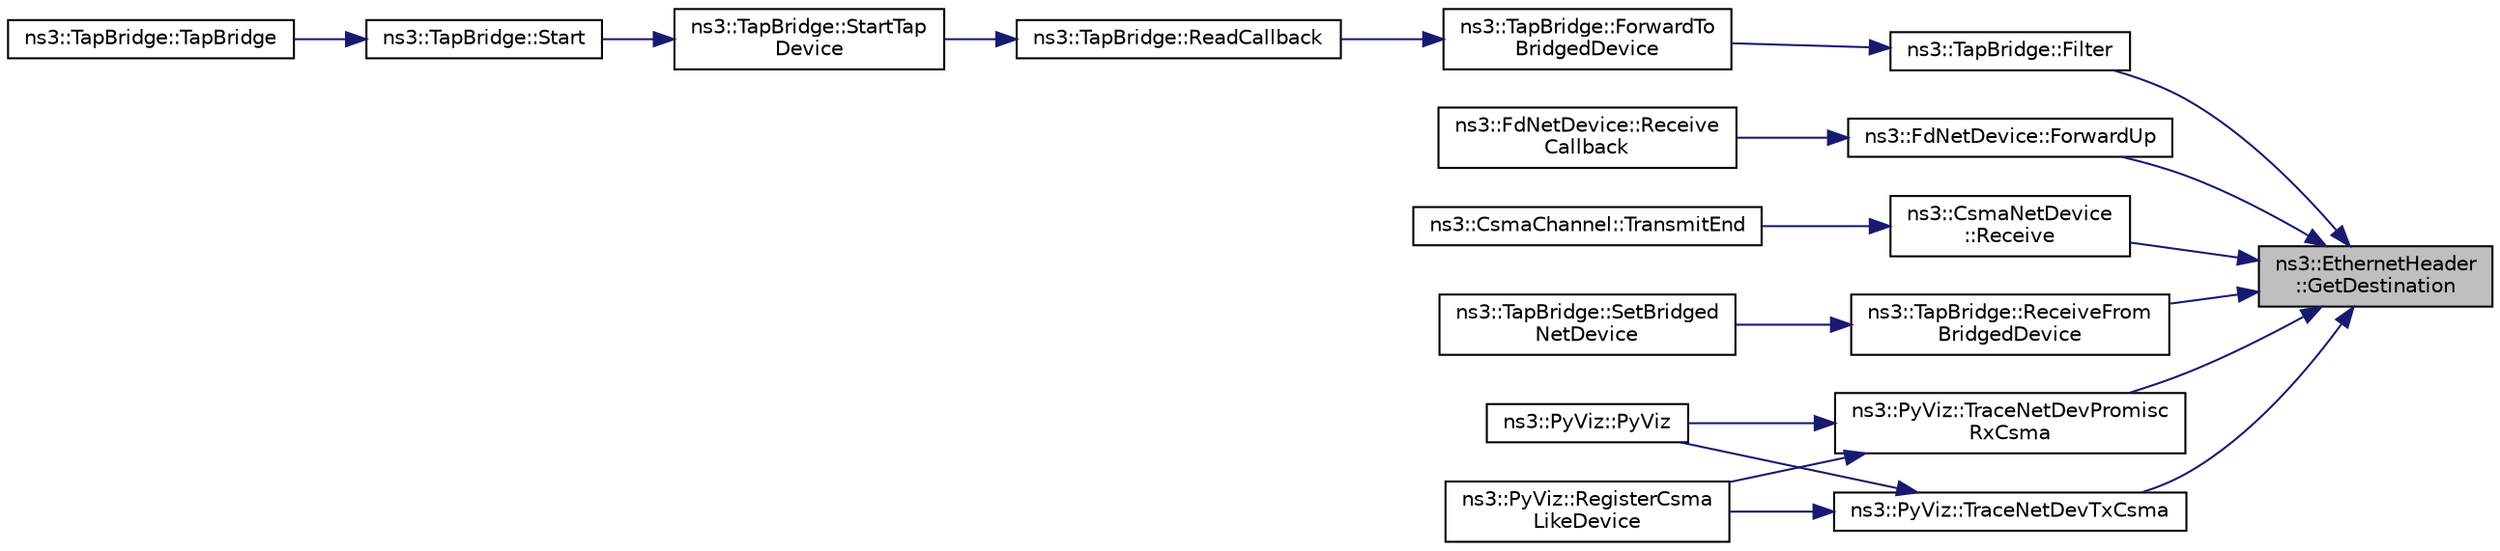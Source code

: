 digraph "ns3::EthernetHeader::GetDestination"
{
 // LATEX_PDF_SIZE
  edge [fontname="Helvetica",fontsize="10",labelfontname="Helvetica",labelfontsize="10"];
  node [fontname="Helvetica",fontsize="10",shape=record];
  rankdir="RL";
  Node1 [label="ns3::EthernetHeader\l::GetDestination",height=0.2,width=0.4,color="black", fillcolor="grey75", style="filled", fontcolor="black",tooltip=" "];
  Node1 -> Node2 [dir="back",color="midnightblue",fontsize="10",style="solid",fontname="Helvetica"];
  Node2 [label="ns3::TapBridge::Filter",height=0.2,width=0.4,color="black", fillcolor="white", style="filled",URL="$classns3_1_1_tap_bridge.html#aa141455ff96593217dcffd47d7bc48d0",tooltip="The host we are bridged to is in the evil real world."];
  Node2 -> Node3 [dir="back",color="midnightblue",fontsize="10",style="solid",fontname="Helvetica"];
  Node3 [label="ns3::TapBridge::ForwardTo\lBridgedDevice",height=0.2,width=0.4,color="black", fillcolor="white", style="filled",URL="$classns3_1_1_tap_bridge.html#ab4390af3653278cc4ea265d3c7f4de15",tooltip="Forward a packet received from the tap device to the bridged ns-3 device."];
  Node3 -> Node4 [dir="back",color="midnightblue",fontsize="10",style="solid",fontname="Helvetica"];
  Node4 [label="ns3::TapBridge::ReadCallback",height=0.2,width=0.4,color="black", fillcolor="white", style="filled",URL="$classns3_1_1_tap_bridge.html#a8cf7414db717096f2b3a2a0e7026ed8f",tooltip="Callback to process packets that are read."];
  Node4 -> Node5 [dir="back",color="midnightblue",fontsize="10",style="solid",fontname="Helvetica"];
  Node5 [label="ns3::TapBridge::StartTap\lDevice",height=0.2,width=0.4,color="black", fillcolor="white", style="filled",URL="$classns3_1_1_tap_bridge.html#a15e7ac0069167eb1e1d63b3cefe86002",tooltip="Spin up the device."];
  Node5 -> Node6 [dir="back",color="midnightblue",fontsize="10",style="solid",fontname="Helvetica"];
  Node6 [label="ns3::TapBridge::Start",height=0.2,width=0.4,color="black", fillcolor="white", style="filled",URL="$classns3_1_1_tap_bridge.html#a729662b8454d1c8202add94ebf389bb9",tooltip="Set a start time for the device."];
  Node6 -> Node7 [dir="back",color="midnightblue",fontsize="10",style="solid",fontname="Helvetica"];
  Node7 [label="ns3::TapBridge::TapBridge",height=0.2,width=0.4,color="black", fillcolor="white", style="filled",URL="$classns3_1_1_tap_bridge.html#a59285065e82d8ba63306846fc4082f4b",tooltip=" "];
  Node1 -> Node8 [dir="back",color="midnightblue",fontsize="10",style="solid",fontname="Helvetica"];
  Node8 [label="ns3::FdNetDevice::ForwardUp",height=0.2,width=0.4,color="black", fillcolor="white", style="filled",URL="$classns3_1_1_fd_net_device.html#a7fd80498ff2e6f9fd91f0f5db3c5dbd5",tooltip="Forward the frame to the appropriate callback for processing."];
  Node8 -> Node9 [dir="back",color="midnightblue",fontsize="10",style="solid",fontname="Helvetica"];
  Node9 [label="ns3::FdNetDevice::Receive\lCallback",height=0.2,width=0.4,color="black", fillcolor="white", style="filled",URL="$classns3_1_1_fd_net_device.html#a65d669a9883c299c5527bbe0b9f33aef",tooltip="Callback to invoke when a new frame is received."];
  Node1 -> Node10 [dir="back",color="midnightblue",fontsize="10",style="solid",fontname="Helvetica"];
  Node10 [label="ns3::CsmaNetDevice\l::Receive",height=0.2,width=0.4,color="black", fillcolor="white", style="filled",URL="$classns3_1_1_csma_net_device.html#a640e48cd26f676994e0d76b5f34a5367",tooltip="Receive a packet from a connected CsmaChannel."];
  Node10 -> Node11 [dir="back",color="midnightblue",fontsize="10",style="solid",fontname="Helvetica"];
  Node11 [label="ns3::CsmaChannel::TransmitEnd",height=0.2,width=0.4,color="black", fillcolor="white", style="filled",URL="$classns3_1_1_csma_channel.html#a720272c5f63d9bdd32d7ca43925ee6d2",tooltip="Indicates that the net device has finished transmitting the packet over the channel."];
  Node1 -> Node12 [dir="back",color="midnightblue",fontsize="10",style="solid",fontname="Helvetica"];
  Node12 [label="ns3::TapBridge::ReceiveFrom\lBridgedDevice",height=0.2,width=0.4,color="black", fillcolor="white", style="filled",URL="$classns3_1_1_tap_bridge.html#ac065f518a2c18292b88609f8500a61bb",tooltip="Receives a packet from a bridged Device."];
  Node12 -> Node13 [dir="back",color="midnightblue",fontsize="10",style="solid",fontname="Helvetica"];
  Node13 [label="ns3::TapBridge::SetBridged\lNetDevice",height=0.2,width=0.4,color="black", fillcolor="white", style="filled",URL="$classns3_1_1_tap_bridge.html#a0889ae6308758421297e74cb4be9af5b",tooltip="Set the ns-3 net device to bridge."];
  Node1 -> Node14 [dir="back",color="midnightblue",fontsize="10",style="solid",fontname="Helvetica"];
  Node14 [label="ns3::PyViz::TraceNetDevPromisc\lRxCsma",height=0.2,width=0.4,color="black", fillcolor="white", style="filled",URL="$classns3_1_1_py_viz.html#a851bb787c41ed1f73761ba4eea1c38e9",tooltip="CSMA promiscious receive function."];
  Node14 -> Node15 [dir="back",color="midnightblue",fontsize="10",style="solid",fontname="Helvetica"];
  Node15 [label="ns3::PyViz::PyViz",height=0.2,width=0.4,color="black", fillcolor="white", style="filled",URL="$classns3_1_1_py_viz.html#ac8be400fd6c2f4054885d6b5a6015b81",tooltip=" "];
  Node14 -> Node16 [dir="back",color="midnightblue",fontsize="10",style="solid",fontname="Helvetica"];
  Node16 [label="ns3::PyViz::RegisterCsma\lLikeDevice",height=0.2,width=0.4,color="black", fillcolor="white", style="filled",URL="$classns3_1_1_py_viz.html#a222dd813791398f8bf76371dc9288772",tooltip="Register CSMA like device function."];
  Node1 -> Node17 [dir="back",color="midnightblue",fontsize="10",style="solid",fontname="Helvetica"];
  Node17 [label="ns3::PyViz::TraceNetDevTxCsma",height=0.2,width=0.4,color="black", fillcolor="white", style="filled",URL="$classns3_1_1_py_viz.html#a69242626e98da8f73c6dea163314e8bc",tooltip="CSMA transmit trace callback function."];
  Node17 -> Node15 [dir="back",color="midnightblue",fontsize="10",style="solid",fontname="Helvetica"];
  Node17 -> Node16 [dir="back",color="midnightblue",fontsize="10",style="solid",fontname="Helvetica"];
}
